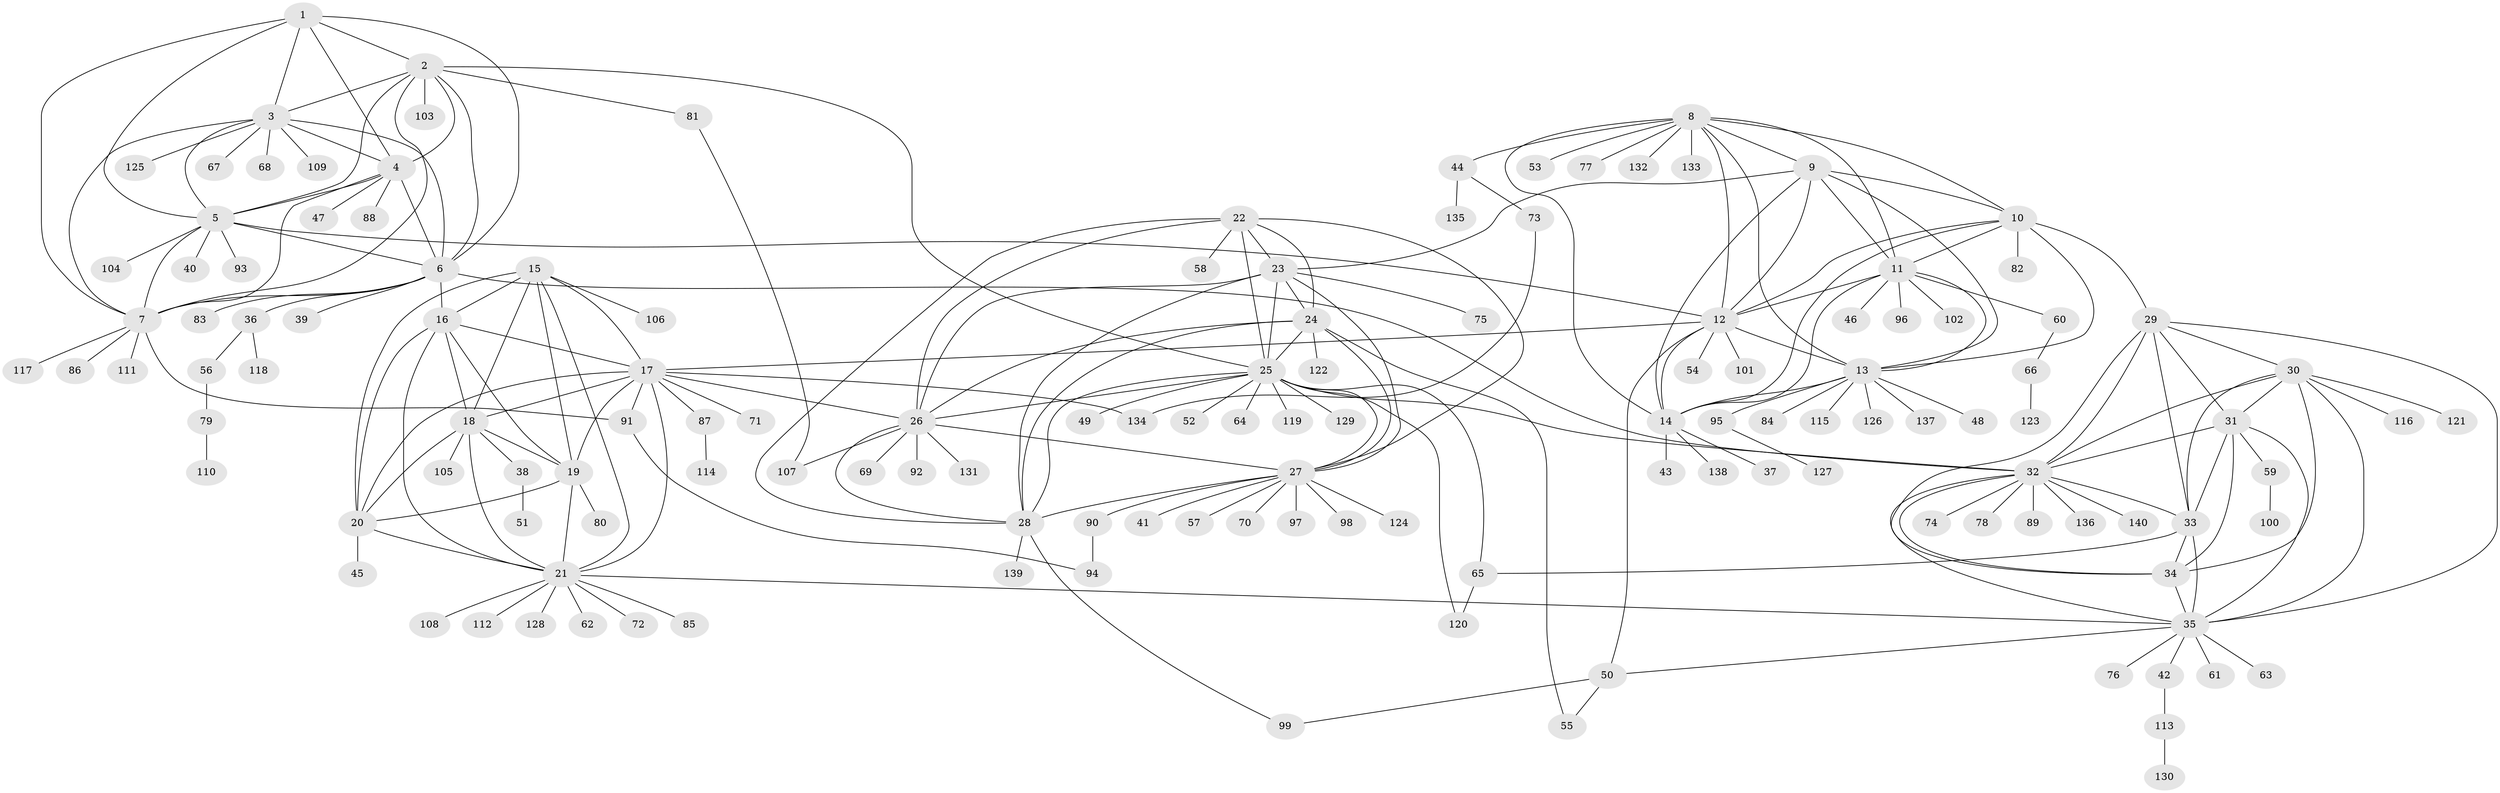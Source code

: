// Generated by graph-tools (version 1.1) at 2025/55/03/09/25 04:55:18]
// undirected, 140 vertices, 229 edges
graph export_dot {
graph [start="1"]
  node [color=gray90,style=filled];
  1;
  2;
  3;
  4;
  5;
  6;
  7;
  8;
  9;
  10;
  11;
  12;
  13;
  14;
  15;
  16;
  17;
  18;
  19;
  20;
  21;
  22;
  23;
  24;
  25;
  26;
  27;
  28;
  29;
  30;
  31;
  32;
  33;
  34;
  35;
  36;
  37;
  38;
  39;
  40;
  41;
  42;
  43;
  44;
  45;
  46;
  47;
  48;
  49;
  50;
  51;
  52;
  53;
  54;
  55;
  56;
  57;
  58;
  59;
  60;
  61;
  62;
  63;
  64;
  65;
  66;
  67;
  68;
  69;
  70;
  71;
  72;
  73;
  74;
  75;
  76;
  77;
  78;
  79;
  80;
  81;
  82;
  83;
  84;
  85;
  86;
  87;
  88;
  89;
  90;
  91;
  92;
  93;
  94;
  95;
  96;
  97;
  98;
  99;
  100;
  101;
  102;
  103;
  104;
  105;
  106;
  107;
  108;
  109;
  110;
  111;
  112;
  113;
  114;
  115;
  116;
  117;
  118;
  119;
  120;
  121;
  122;
  123;
  124;
  125;
  126;
  127;
  128;
  129;
  130;
  131;
  132;
  133;
  134;
  135;
  136;
  137;
  138;
  139;
  140;
  1 -- 2;
  1 -- 3;
  1 -- 4;
  1 -- 5;
  1 -- 6;
  1 -- 7;
  2 -- 3;
  2 -- 4;
  2 -- 5;
  2 -- 6;
  2 -- 7;
  2 -- 25;
  2 -- 81;
  2 -- 103;
  3 -- 4;
  3 -- 5;
  3 -- 6;
  3 -- 7;
  3 -- 67;
  3 -- 68;
  3 -- 109;
  3 -- 125;
  4 -- 5;
  4 -- 6;
  4 -- 7;
  4 -- 47;
  4 -- 88;
  5 -- 6;
  5 -- 7;
  5 -- 12;
  5 -- 40;
  5 -- 93;
  5 -- 104;
  6 -- 7;
  6 -- 16;
  6 -- 32;
  6 -- 36;
  6 -- 39;
  6 -- 83;
  7 -- 86;
  7 -- 91;
  7 -- 111;
  7 -- 117;
  8 -- 9;
  8 -- 10;
  8 -- 11;
  8 -- 12;
  8 -- 13;
  8 -- 14;
  8 -- 44;
  8 -- 53;
  8 -- 77;
  8 -- 132;
  8 -- 133;
  9 -- 10;
  9 -- 11;
  9 -- 12;
  9 -- 13;
  9 -- 14;
  9 -- 23;
  10 -- 11;
  10 -- 12;
  10 -- 13;
  10 -- 14;
  10 -- 29;
  10 -- 82;
  11 -- 12;
  11 -- 13;
  11 -- 14;
  11 -- 46;
  11 -- 60;
  11 -- 96;
  11 -- 102;
  12 -- 13;
  12 -- 14;
  12 -- 17;
  12 -- 50;
  12 -- 54;
  12 -- 101;
  13 -- 14;
  13 -- 48;
  13 -- 84;
  13 -- 95;
  13 -- 115;
  13 -- 126;
  13 -- 137;
  14 -- 37;
  14 -- 43;
  14 -- 138;
  15 -- 16;
  15 -- 17;
  15 -- 18;
  15 -- 19;
  15 -- 20;
  15 -- 21;
  15 -- 106;
  16 -- 17;
  16 -- 18;
  16 -- 19;
  16 -- 20;
  16 -- 21;
  17 -- 18;
  17 -- 19;
  17 -- 20;
  17 -- 21;
  17 -- 26;
  17 -- 71;
  17 -- 87;
  17 -- 91;
  17 -- 134;
  18 -- 19;
  18 -- 20;
  18 -- 21;
  18 -- 38;
  18 -- 105;
  19 -- 20;
  19 -- 21;
  19 -- 80;
  20 -- 21;
  20 -- 45;
  21 -- 35;
  21 -- 62;
  21 -- 72;
  21 -- 85;
  21 -- 108;
  21 -- 112;
  21 -- 128;
  22 -- 23;
  22 -- 24;
  22 -- 25;
  22 -- 26;
  22 -- 27;
  22 -- 28;
  22 -- 58;
  23 -- 24;
  23 -- 25;
  23 -- 26;
  23 -- 27;
  23 -- 28;
  23 -- 75;
  24 -- 25;
  24 -- 26;
  24 -- 27;
  24 -- 28;
  24 -- 55;
  24 -- 122;
  25 -- 26;
  25 -- 27;
  25 -- 28;
  25 -- 32;
  25 -- 49;
  25 -- 52;
  25 -- 64;
  25 -- 65;
  25 -- 119;
  25 -- 120;
  25 -- 129;
  26 -- 27;
  26 -- 28;
  26 -- 69;
  26 -- 92;
  26 -- 107;
  26 -- 131;
  27 -- 28;
  27 -- 41;
  27 -- 57;
  27 -- 70;
  27 -- 90;
  27 -- 97;
  27 -- 98;
  27 -- 124;
  28 -- 99;
  28 -- 139;
  29 -- 30;
  29 -- 31;
  29 -- 32;
  29 -- 33;
  29 -- 34;
  29 -- 35;
  30 -- 31;
  30 -- 32;
  30 -- 33;
  30 -- 34;
  30 -- 35;
  30 -- 116;
  30 -- 121;
  31 -- 32;
  31 -- 33;
  31 -- 34;
  31 -- 35;
  31 -- 59;
  32 -- 33;
  32 -- 34;
  32 -- 35;
  32 -- 74;
  32 -- 78;
  32 -- 89;
  32 -- 136;
  32 -- 140;
  33 -- 34;
  33 -- 35;
  33 -- 65;
  34 -- 35;
  35 -- 42;
  35 -- 50;
  35 -- 61;
  35 -- 63;
  35 -- 76;
  36 -- 56;
  36 -- 118;
  38 -- 51;
  42 -- 113;
  44 -- 73;
  44 -- 135;
  50 -- 55;
  50 -- 99;
  56 -- 79;
  59 -- 100;
  60 -- 66;
  65 -- 120;
  66 -- 123;
  73 -- 134;
  79 -- 110;
  81 -- 107;
  87 -- 114;
  90 -- 94;
  91 -- 94;
  95 -- 127;
  113 -- 130;
}
